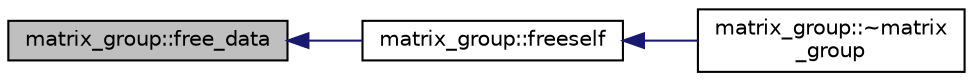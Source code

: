 digraph "matrix_group::free_data"
{
  edge [fontname="Helvetica",fontsize="10",labelfontname="Helvetica",labelfontsize="10"];
  node [fontname="Helvetica",fontsize="10",shape=record];
  rankdir="LR";
  Node102 [label="matrix_group::free_data",height=0.2,width=0.4,color="black", fillcolor="grey75", style="filled", fontcolor="black"];
  Node102 -> Node103 [dir="back",color="midnightblue",fontsize="10",style="solid",fontname="Helvetica"];
  Node103 [label="matrix_group::freeself",height=0.2,width=0.4,color="black", fillcolor="white", style="filled",URL="$d3/ded/classmatrix__group.html#a961d53d2f9c72765f5d357ab4b310381"];
  Node103 -> Node104 [dir="back",color="midnightblue",fontsize="10",style="solid",fontname="Helvetica"];
  Node104 [label="matrix_group::~matrix\l_group",height=0.2,width=0.4,color="black", fillcolor="white", style="filled",URL="$d3/ded/classmatrix__group.html#ac6bef4ea37c7992fb97ff8ac0474a4a6"];
}
